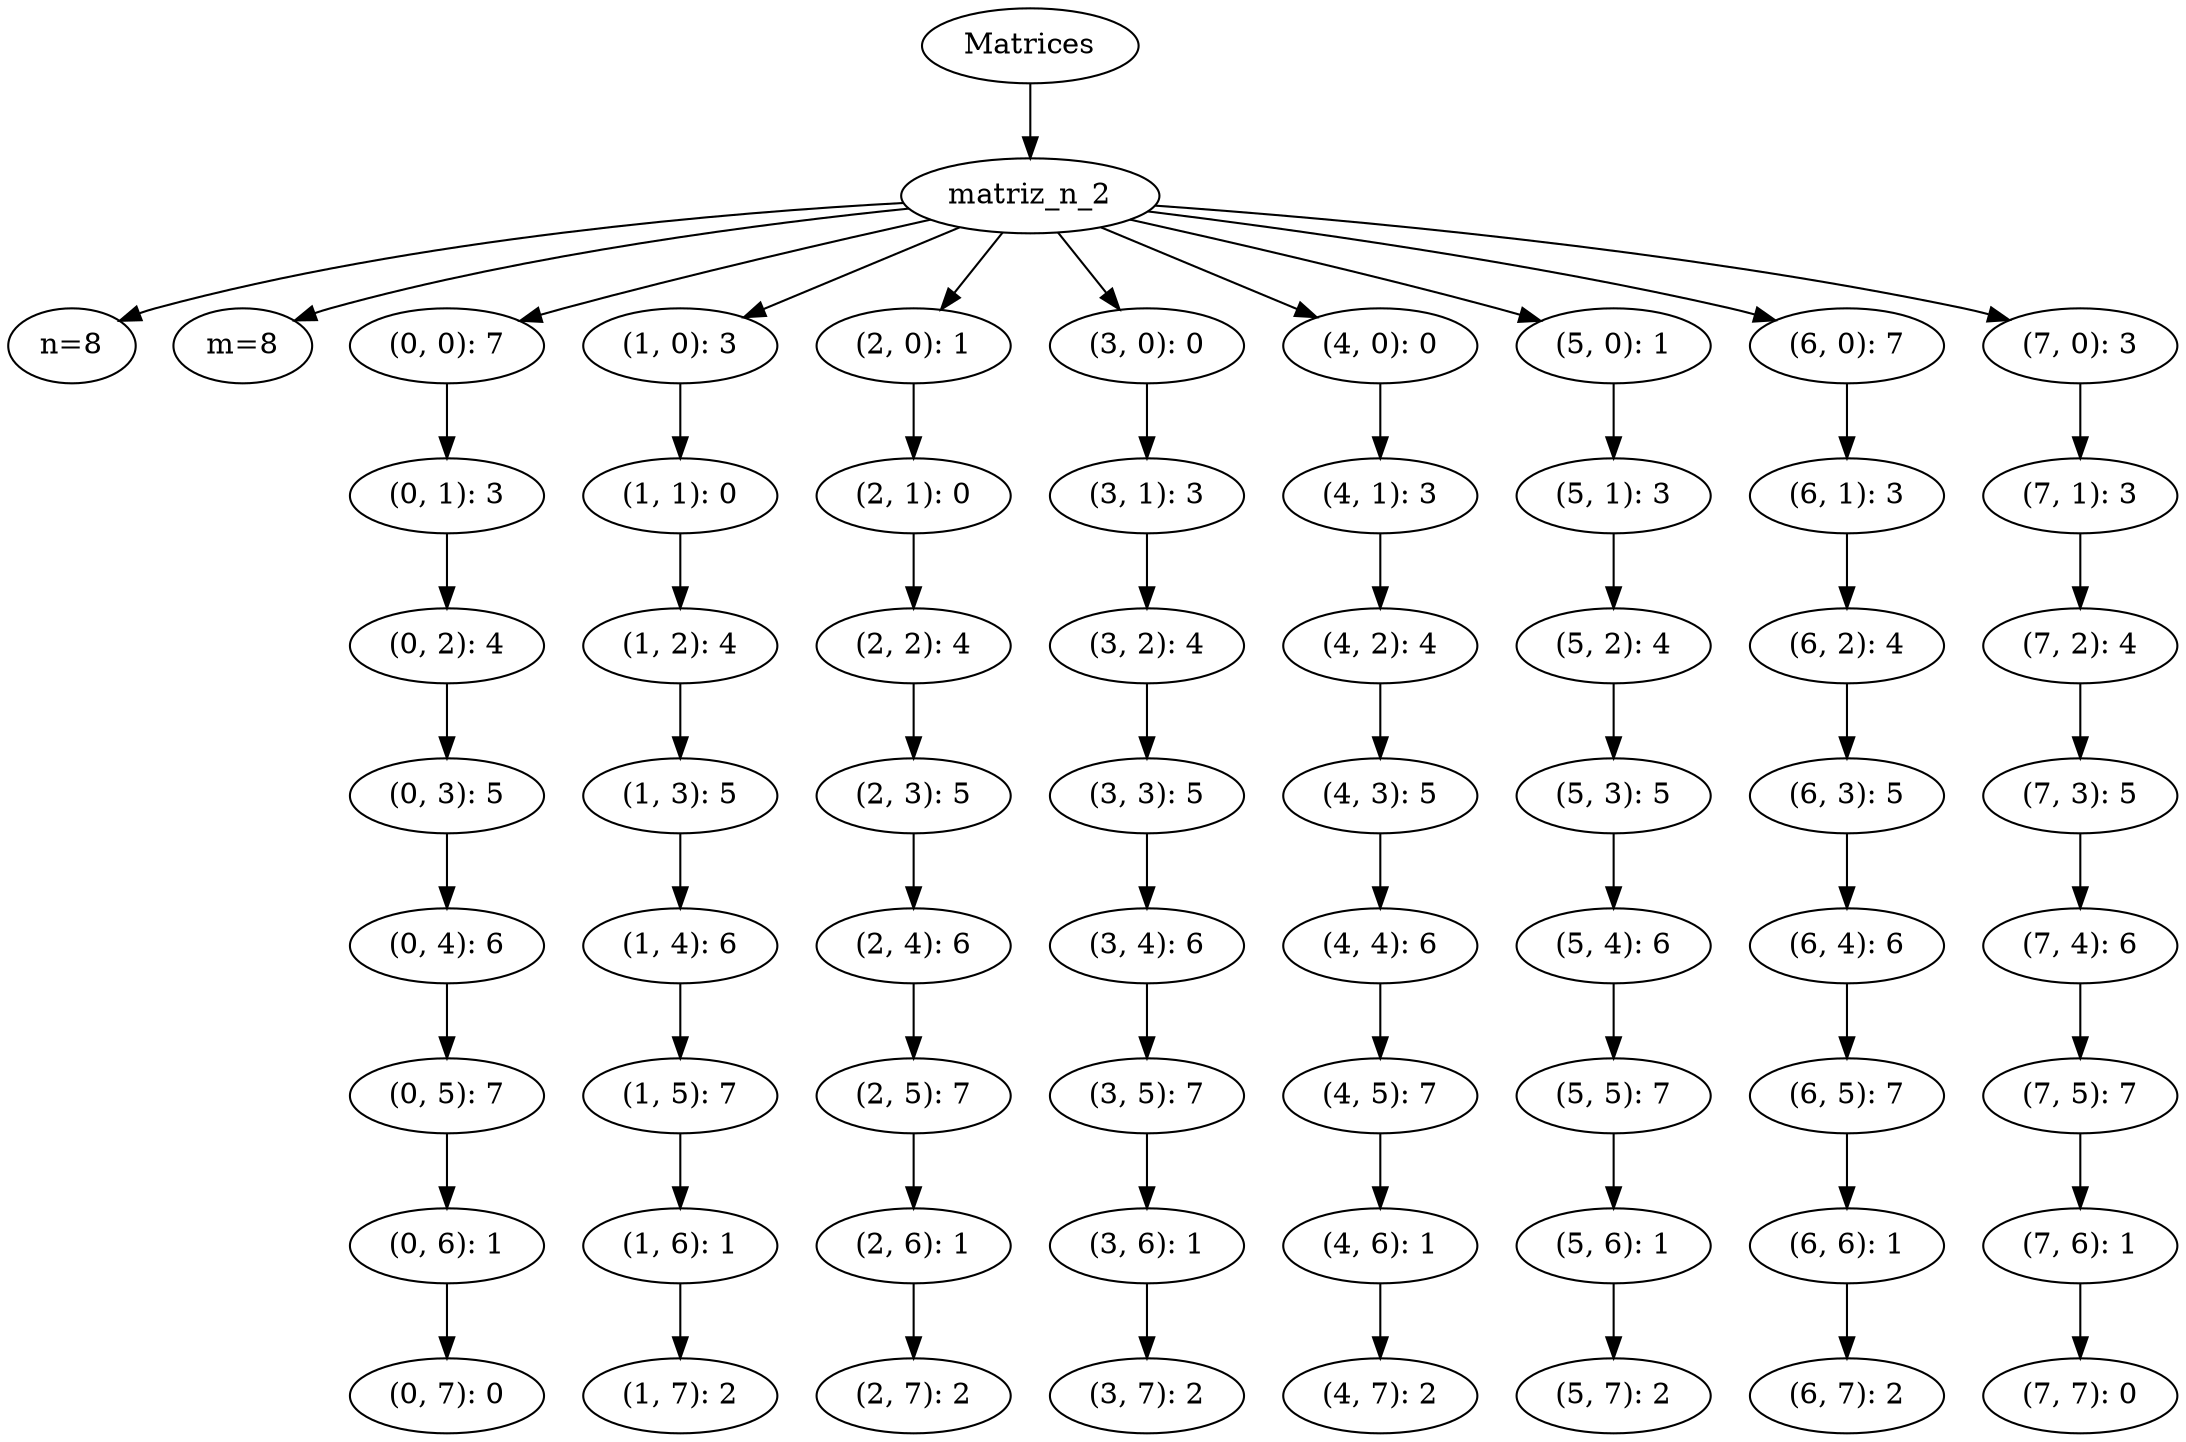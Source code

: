 digraph Matrices{
Matrices -> matriz_n_2;
matriz_n_2 -> n;
matriz_n_2 -> m;
n [label="n=8"];
m [label="m=8"];
matriz_n_2 -> "(0, 0): 7";
"(0, 0): 7" -> "(0, 1): 3";
"(0, 1): 3" -> "(0, 2): 4";
"(0, 2): 4" -> "(0, 3): 5";
"(0, 3): 5" -> "(0, 4): 6";
"(0, 4): 6" -> "(0, 5): 7";
"(0, 5): 7" -> "(0, 6): 1";
"(0, 6): 1" -> "(0, 7): 0";
matriz_n_2 -> "(1, 0): 3";
"(1, 0): 3" -> "(1, 1): 0";
"(1, 1): 0" -> "(1, 2): 4";
"(1, 2): 4" -> "(1, 3): 5";
"(1, 3): 5" -> "(1, 4): 6";
"(1, 4): 6" -> "(1, 5): 7";
"(1, 5): 7" -> "(1, 6): 1";
"(1, 6): 1" -> "(1, 7): 2";
matriz_n_2 -> "(2, 0): 1";
"(2, 0): 1" -> "(2, 1): 0";
"(2, 1): 0" -> "(2, 2): 4";
"(2, 2): 4" -> "(2, 3): 5";
"(2, 3): 5" -> "(2, 4): 6";
"(2, 4): 6" -> "(2, 5): 7";
"(2, 5): 7" -> "(2, 6): 1";
"(2, 6): 1" -> "(2, 7): 2";
matriz_n_2 -> "(3, 0): 0";
"(3, 0): 0" -> "(3, 1): 3";
"(3, 1): 3" -> "(3, 2): 4";
"(3, 2): 4" -> "(3, 3): 5";
"(3, 3): 5" -> "(3, 4): 6";
"(3, 4): 6" -> "(3, 5): 7";
"(3, 5): 7" -> "(3, 6): 1";
"(3, 6): 1" -> "(3, 7): 2";
matriz_n_2 -> "(4, 0): 0";
"(4, 0): 0" -> "(4, 1): 3";
"(4, 1): 3" -> "(4, 2): 4";
"(4, 2): 4" -> "(4, 3): 5";
"(4, 3): 5" -> "(4, 4): 6";
"(4, 4): 6" -> "(4, 5): 7";
"(4, 5): 7" -> "(4, 6): 1";
"(4, 6): 1" -> "(4, 7): 2";
matriz_n_2 -> "(5, 0): 1";
"(5, 0): 1" -> "(5, 1): 3";
"(5, 1): 3" -> "(5, 2): 4";
"(5, 2): 4" -> "(5, 3): 5";
"(5, 3): 5" -> "(5, 4): 6";
"(5, 4): 6" -> "(5, 5): 7";
"(5, 5): 7" -> "(5, 6): 1";
"(5, 6): 1" -> "(5, 7): 2";
matriz_n_2 -> "(6, 0): 7";
"(6, 0): 7" -> "(6, 1): 3";
"(6, 1): 3" -> "(6, 2): 4";
"(6, 2): 4" -> "(6, 3): 5";
"(6, 3): 5" -> "(6, 4): 6";
"(6, 4): 6" -> "(6, 5): 7";
"(6, 5): 7" -> "(6, 6): 1";
"(6, 6): 1" -> "(6, 7): 2";
matriz_n_2 -> "(7, 0): 3";
"(7, 0): 3" -> "(7, 1): 3";
"(7, 1): 3" -> "(7, 2): 4";
"(7, 2): 4" -> "(7, 3): 5";
"(7, 3): 5" -> "(7, 4): 6";
"(7, 4): 6" -> "(7, 5): 7";
"(7, 5): 7" -> "(7, 6): 1";
"(7, 6): 1" -> "(7, 7): 0";
}